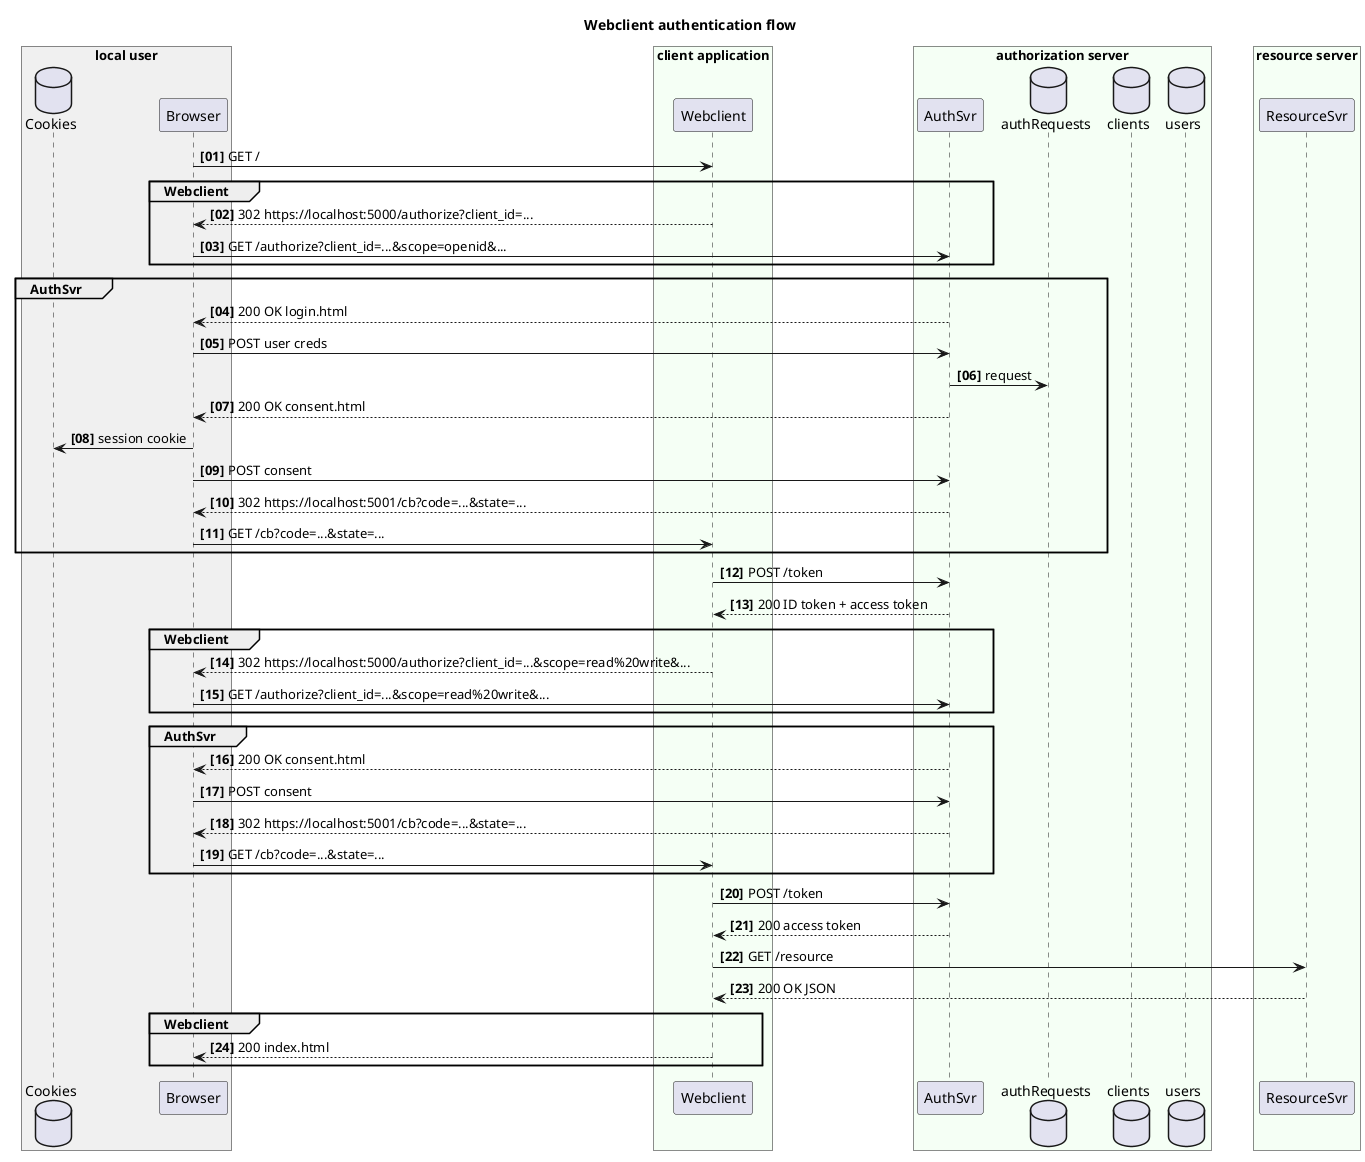 @startuml
skinparam BoxPadding 20
autonumber "<b>[00]"
title Webclient authentication flow

box "local user" #f0f0f0
database Cookies order 10
participant Browser order 20
end box

box "client application" #f5fff5
participant Webclient order 30
end box

box "authorization server" #f5fff5
participant AuthSvr order 40
database authRequests order 45
database clients order 50
database users order 60
end box

box "resource server" #f5fff5
participant ResourceSvr order 80
end box

Browser -> Webclient: GET /

group Webclient
Browser <-- Webclient: 302 https://localhost:5000/authorize?client_id=...
Browser -> AuthSvr: GET /authorize?client_id=...&scope=openid&...
end

group AuthSvr
Browser <-- AuthSvr: 200 OK login.html
Browser -> AuthSvr: POST user creds
AuthSvr -> authRequests: request
Browser <-- AuthSvr: 200 OK consent.html
Browser -> Cookies: session cookie
Browser -> AuthSvr: POST consent
Browser <-- AuthSvr: 302 https://localhost:5001/cb?code=...&state=...
Browser -> Webclient: GET /cb?code=...&state=...
end

Webclient -> AuthSvr: POST /token
Webclient <-- AuthSvr: 200 ID token + access token

group Webclient
Browser <-- Webclient: 302 https://localhost:5000/authorize?client_id=...&scope=read%20write&...
Browser -> AuthSvr: GET /authorize?client_id=...&scope=read%20write&...
end

group AuthSvr
Browser <-- AuthSvr: 200 OK consent.html
Browser -> AuthSvr: POST consent
Browser <-- AuthSvr: 302 https://localhost:5001/cb?code=...&state=...
Browser -> Webclient: GET /cb?code=...&state=...
end

Webclient -> AuthSvr: POST /token
Webclient <-- AuthSvr: 200 access token

Webclient -> ResourceSvr: GET /resource
Webclient <-- ResourceSvr: 200 OK JSON

group Webclient
Browser <-- Webclient: 200 index.html
end

@enduml
